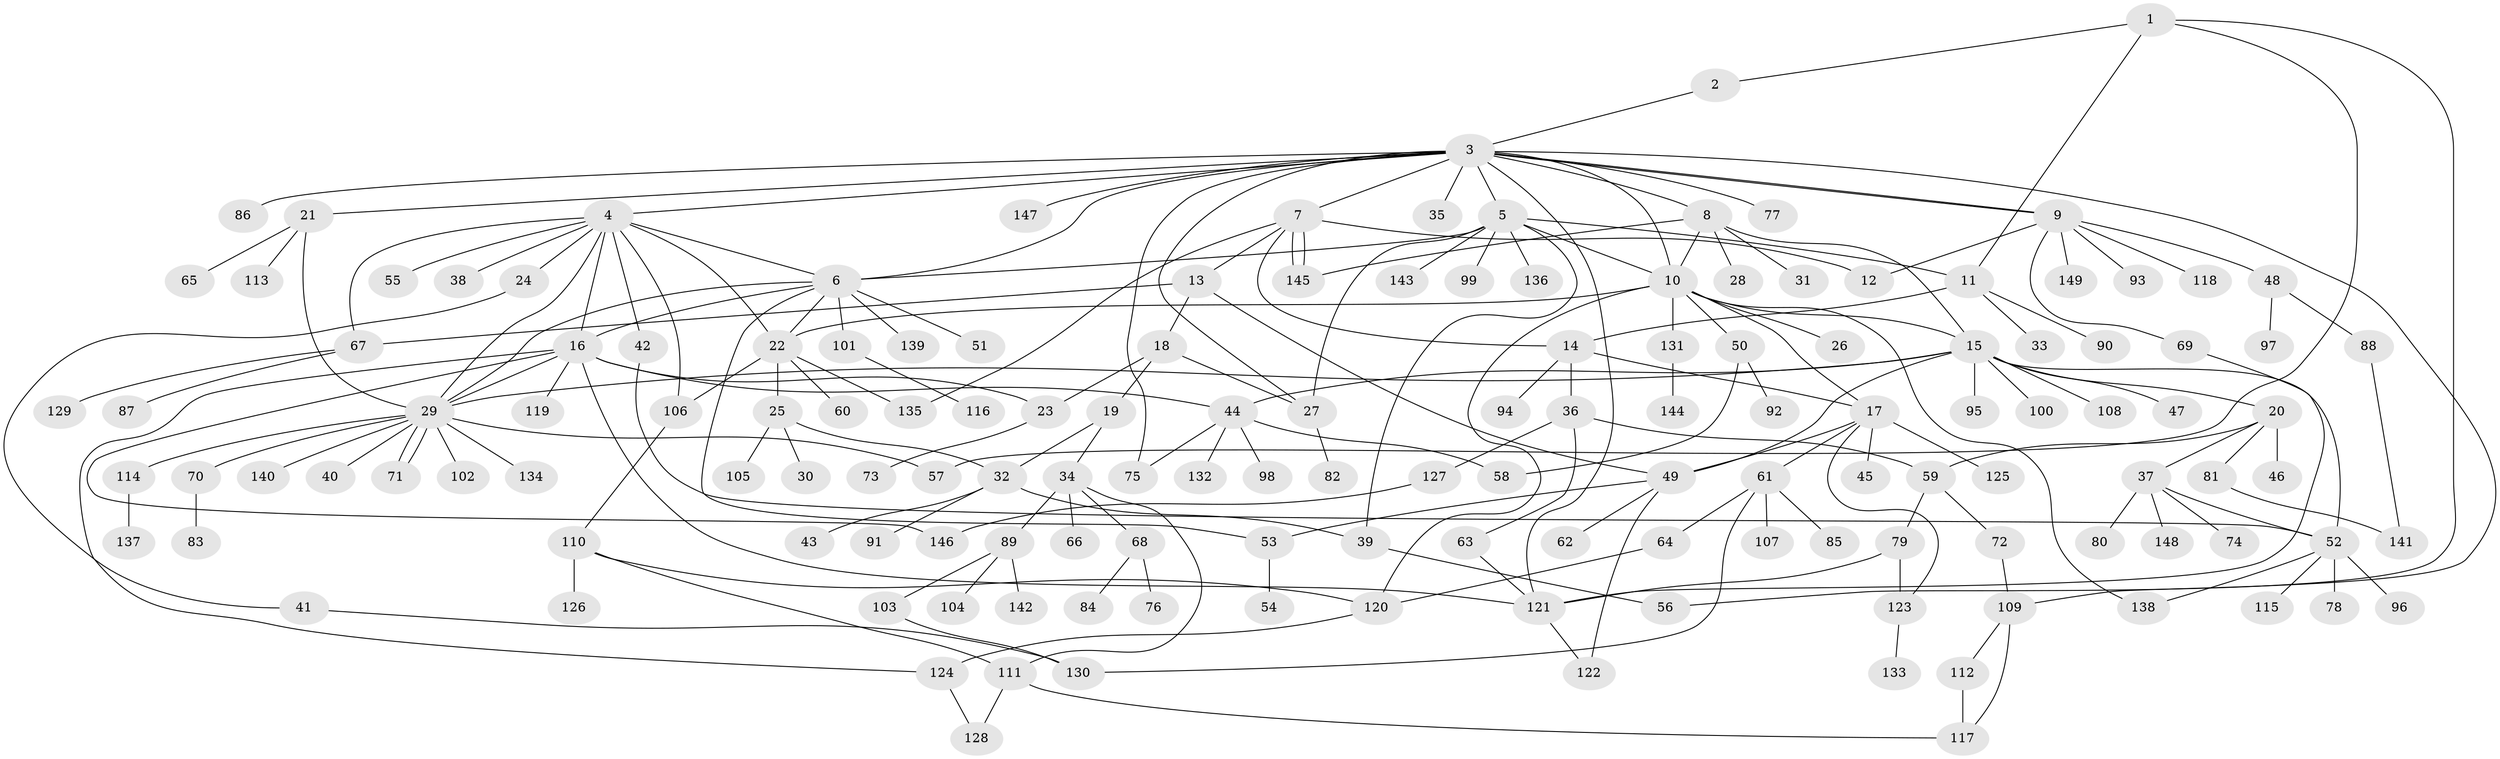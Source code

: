 // coarse degree distribution, {3: 0.08888888888888889, 7: 0.06666666666666667, 5: 0.1111111111111111, 1: 0.26666666666666666, 6: 0.1111111111111111, 2: 0.15555555555555556, 4: 0.08888888888888889, 12: 0.022222222222222223, 9: 0.022222222222222223, 10: 0.044444444444444446, 13: 0.022222222222222223}
// Generated by graph-tools (version 1.1) at 2025/36/03/04/25 23:36:44]
// undirected, 149 vertices, 206 edges
graph export_dot {
  node [color=gray90,style=filled];
  1;
  2;
  3;
  4;
  5;
  6;
  7;
  8;
  9;
  10;
  11;
  12;
  13;
  14;
  15;
  16;
  17;
  18;
  19;
  20;
  21;
  22;
  23;
  24;
  25;
  26;
  27;
  28;
  29;
  30;
  31;
  32;
  33;
  34;
  35;
  36;
  37;
  38;
  39;
  40;
  41;
  42;
  43;
  44;
  45;
  46;
  47;
  48;
  49;
  50;
  51;
  52;
  53;
  54;
  55;
  56;
  57;
  58;
  59;
  60;
  61;
  62;
  63;
  64;
  65;
  66;
  67;
  68;
  69;
  70;
  71;
  72;
  73;
  74;
  75;
  76;
  77;
  78;
  79;
  80;
  81;
  82;
  83;
  84;
  85;
  86;
  87;
  88;
  89;
  90;
  91;
  92;
  93;
  94;
  95;
  96;
  97;
  98;
  99;
  100;
  101;
  102;
  103;
  104;
  105;
  106;
  107;
  108;
  109;
  110;
  111;
  112;
  113;
  114;
  115;
  116;
  117;
  118;
  119;
  120;
  121;
  122;
  123;
  124;
  125;
  126;
  127;
  128;
  129;
  130;
  131;
  132;
  133;
  134;
  135;
  136;
  137;
  138;
  139;
  140;
  141;
  142;
  143;
  144;
  145;
  146;
  147;
  148;
  149;
  1 -- 2;
  1 -- 11;
  1 -- 56;
  1 -- 57;
  2 -- 3;
  3 -- 4;
  3 -- 5;
  3 -- 6;
  3 -- 7;
  3 -- 8;
  3 -- 9;
  3 -- 9;
  3 -- 10;
  3 -- 21;
  3 -- 27;
  3 -- 35;
  3 -- 75;
  3 -- 77;
  3 -- 86;
  3 -- 109;
  3 -- 121;
  3 -- 147;
  4 -- 6;
  4 -- 16;
  4 -- 22;
  4 -- 24;
  4 -- 29;
  4 -- 38;
  4 -- 42;
  4 -- 55;
  4 -- 67;
  4 -- 106;
  5 -- 6;
  5 -- 10;
  5 -- 11;
  5 -- 27;
  5 -- 39;
  5 -- 99;
  5 -- 136;
  5 -- 143;
  6 -- 16;
  6 -- 22;
  6 -- 29;
  6 -- 51;
  6 -- 53;
  6 -- 101;
  6 -- 139;
  7 -- 12;
  7 -- 13;
  7 -- 14;
  7 -- 135;
  7 -- 145;
  7 -- 145;
  8 -- 10;
  8 -- 15;
  8 -- 28;
  8 -- 31;
  8 -- 145;
  9 -- 12;
  9 -- 48;
  9 -- 69;
  9 -- 93;
  9 -- 118;
  9 -- 149;
  10 -- 15;
  10 -- 17;
  10 -- 22;
  10 -- 26;
  10 -- 50;
  10 -- 120;
  10 -- 131;
  10 -- 138;
  11 -- 14;
  11 -- 33;
  11 -- 90;
  13 -- 18;
  13 -- 49;
  13 -- 67;
  14 -- 17;
  14 -- 36;
  14 -- 94;
  15 -- 20;
  15 -- 29;
  15 -- 44;
  15 -- 47;
  15 -- 49;
  15 -- 52;
  15 -- 95;
  15 -- 100;
  15 -- 108;
  16 -- 23;
  16 -- 29;
  16 -- 44;
  16 -- 119;
  16 -- 121;
  16 -- 124;
  16 -- 146;
  17 -- 45;
  17 -- 49;
  17 -- 61;
  17 -- 123;
  17 -- 125;
  18 -- 19;
  18 -- 23;
  18 -- 27;
  19 -- 32;
  19 -- 34;
  20 -- 37;
  20 -- 46;
  20 -- 59;
  20 -- 81;
  21 -- 29;
  21 -- 65;
  21 -- 113;
  22 -- 25;
  22 -- 60;
  22 -- 106;
  22 -- 135;
  23 -- 73;
  24 -- 41;
  25 -- 30;
  25 -- 32;
  25 -- 105;
  27 -- 82;
  29 -- 40;
  29 -- 57;
  29 -- 70;
  29 -- 71;
  29 -- 71;
  29 -- 102;
  29 -- 114;
  29 -- 134;
  29 -- 140;
  32 -- 39;
  32 -- 43;
  32 -- 91;
  34 -- 66;
  34 -- 68;
  34 -- 89;
  34 -- 111;
  36 -- 59;
  36 -- 63;
  36 -- 127;
  37 -- 52;
  37 -- 74;
  37 -- 80;
  37 -- 148;
  39 -- 56;
  41 -- 130;
  42 -- 52;
  44 -- 58;
  44 -- 75;
  44 -- 98;
  44 -- 132;
  48 -- 88;
  48 -- 97;
  49 -- 53;
  49 -- 62;
  49 -- 122;
  50 -- 58;
  50 -- 92;
  52 -- 78;
  52 -- 96;
  52 -- 115;
  52 -- 138;
  53 -- 54;
  59 -- 72;
  59 -- 79;
  61 -- 64;
  61 -- 85;
  61 -- 107;
  61 -- 130;
  63 -- 121;
  64 -- 120;
  67 -- 87;
  67 -- 129;
  68 -- 76;
  68 -- 84;
  69 -- 121;
  70 -- 83;
  72 -- 109;
  79 -- 121;
  79 -- 123;
  81 -- 141;
  88 -- 141;
  89 -- 103;
  89 -- 104;
  89 -- 142;
  101 -- 116;
  103 -- 130;
  106 -- 110;
  109 -- 112;
  109 -- 117;
  110 -- 111;
  110 -- 120;
  110 -- 126;
  111 -- 117;
  111 -- 128;
  112 -- 117;
  114 -- 137;
  120 -- 124;
  121 -- 122;
  123 -- 133;
  124 -- 128;
  127 -- 146;
  131 -- 144;
}
